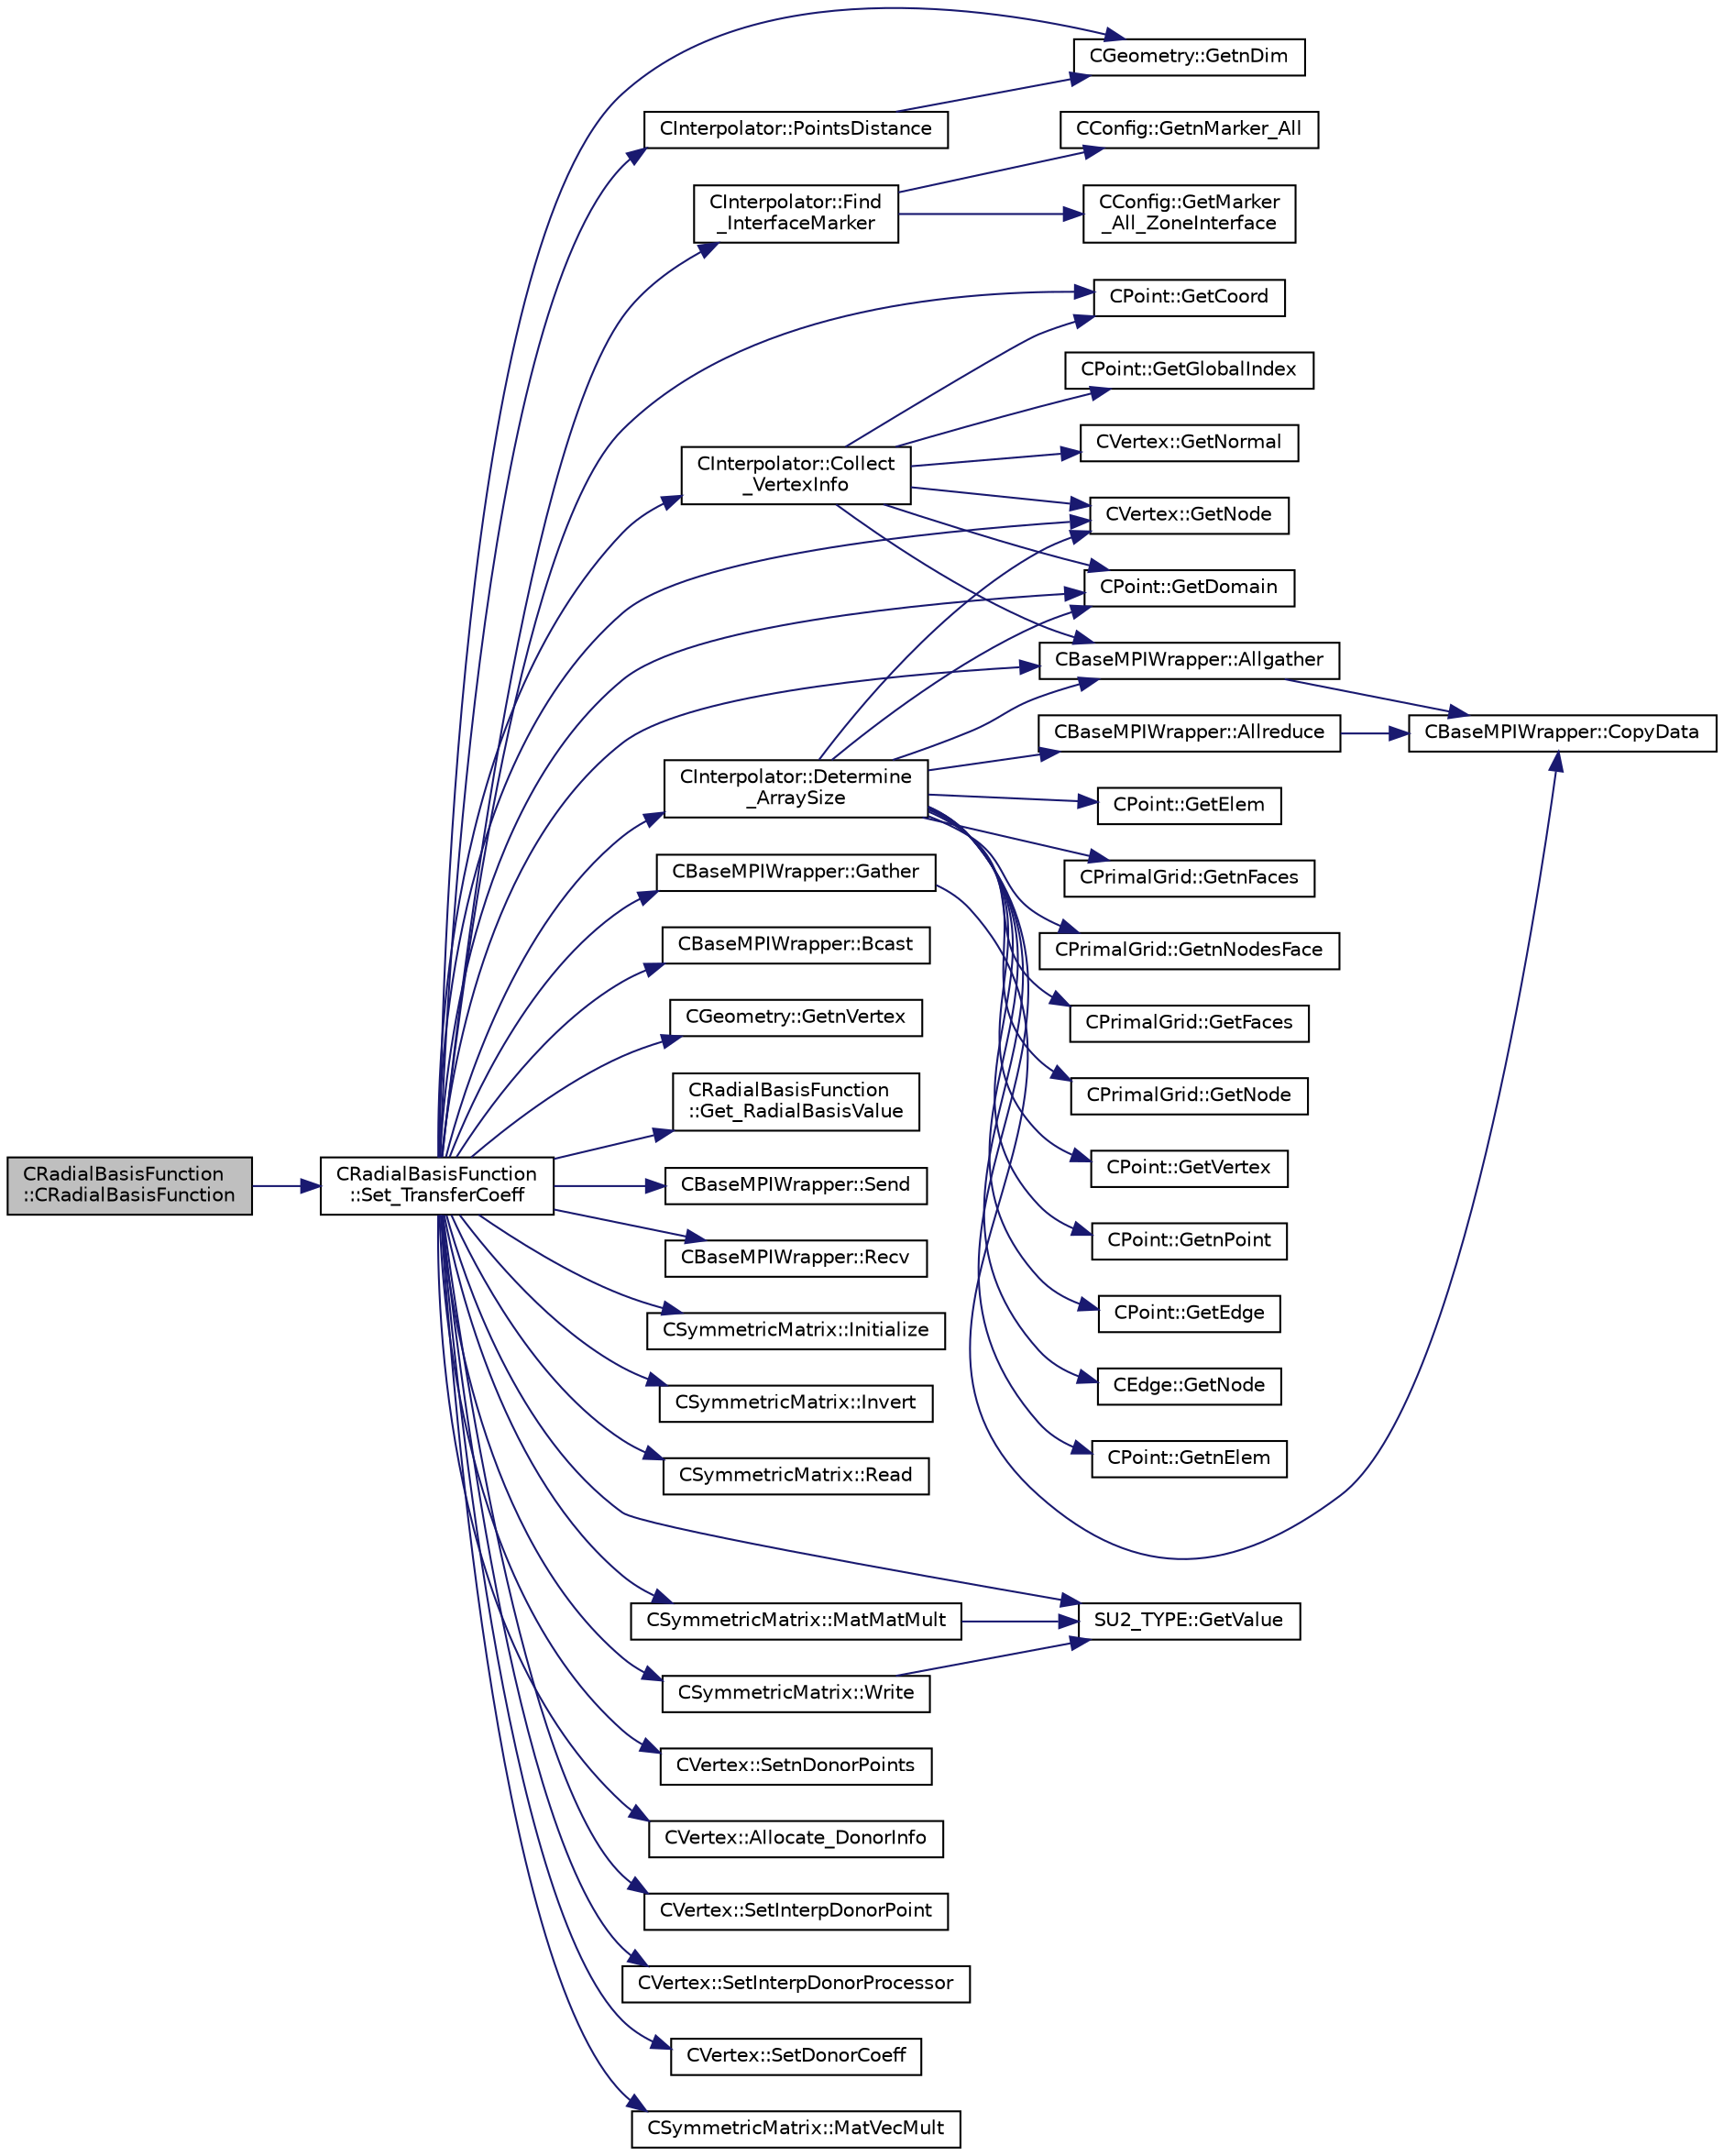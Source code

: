 digraph "CRadialBasisFunction::CRadialBasisFunction"
{
  edge [fontname="Helvetica",fontsize="10",labelfontname="Helvetica",labelfontsize="10"];
  node [fontname="Helvetica",fontsize="10",shape=record];
  rankdir="LR";
  Node2 [label="CRadialBasisFunction\l::CRadialBasisFunction",height=0.2,width=0.4,color="black", fillcolor="grey75", style="filled", fontcolor="black"];
  Node2 -> Node3 [color="midnightblue",fontsize="10",style="solid",fontname="Helvetica"];
  Node3 [label="CRadialBasisFunction\l::Set_TransferCoeff",height=0.2,width=0.4,color="black", fillcolor="white", style="filled",URL="$class_c_radial_basis_function.html#a913cab8d07b872d2b545fd1b8c0c91d3",tooltip="Set up transfer matrix defining relation between two meshes. "];
  Node3 -> Node4 [color="midnightblue",fontsize="10",style="solid",fontname="Helvetica"];
  Node4 [label="CGeometry::GetnDim",height=0.2,width=0.4,color="black", fillcolor="white", style="filled",URL="$class_c_geometry.html#a2af01006c0c4f74ba089582f1a3587fe",tooltip="Get number of coordinates. "];
  Node3 -> Node5 [color="midnightblue",fontsize="10",style="solid",fontname="Helvetica"];
  Node5 [label="CInterpolator::Find\l_InterfaceMarker",height=0.2,width=0.4,color="black", fillcolor="white", style="filled",URL="$class_c_interpolator.html#a34916a96991dfe596a4ad13b40e7333e",tooltip="Find the index of the interface marker shared by that zone. "];
  Node5 -> Node6 [color="midnightblue",fontsize="10",style="solid",fontname="Helvetica"];
  Node6 [label="CConfig::GetnMarker_All",height=0.2,width=0.4,color="black", fillcolor="white", style="filled",URL="$class_c_config.html#a300c4884edfc0c2acf395036439004f4",tooltip="Get the total number of boundary markers including send/receive domains. "];
  Node5 -> Node7 [color="midnightblue",fontsize="10",style="solid",fontname="Helvetica"];
  Node7 [label="CConfig::GetMarker\l_All_ZoneInterface",height=0.2,width=0.4,color="black", fillcolor="white", style="filled",URL="$class_c_config.html#ad7e1b2f0ee9749cc62c5394ae761ae0e",tooltip="Get the FSI interface information for a marker val_marker. "];
  Node3 -> Node8 [color="midnightblue",fontsize="10",style="solid",fontname="Helvetica"];
  Node8 [label="CBaseMPIWrapper::Gather",height=0.2,width=0.4,color="black", fillcolor="white", style="filled",URL="$class_c_base_m_p_i_wrapper.html#a39e59958c13f7fefc74062ba2ff149f1"];
  Node8 -> Node9 [color="midnightblue",fontsize="10",style="solid",fontname="Helvetica"];
  Node9 [label="CBaseMPIWrapper::CopyData",height=0.2,width=0.4,color="black", fillcolor="white", style="filled",URL="$class_c_base_m_p_i_wrapper.html#a4725cc1dd65b161b483e812a538a5e36"];
  Node3 -> Node10 [color="midnightblue",fontsize="10",style="solid",fontname="Helvetica"];
  Node10 [label="CBaseMPIWrapper::Bcast",height=0.2,width=0.4,color="black", fillcolor="white", style="filled",URL="$class_c_base_m_p_i_wrapper.html#ae816a2f124ea5ae95337418462514df5"];
  Node3 -> Node11 [color="midnightblue",fontsize="10",style="solid",fontname="Helvetica"];
  Node11 [label="CGeometry::GetnVertex",height=0.2,width=0.4,color="black", fillcolor="white", style="filled",URL="$class_c_geometry.html#a55427e474834af1941e13750b17975be",tooltip="Get number of vertices. "];
  Node3 -> Node12 [color="midnightblue",fontsize="10",style="solid",fontname="Helvetica"];
  Node12 [label="CInterpolator::Determine\l_ArraySize",height=0.2,width=0.4,color="black", fillcolor="white", style="filled",URL="$class_c_interpolator.html#a9e320a9ed782dd9aa75afee58bfe683f",tooltip="Determine array sizes used to collect and send coordinate and global point information. "];
  Node12 -> Node13 [color="midnightblue",fontsize="10",style="solid",fontname="Helvetica"];
  Node13 [label="CVertex::GetNode",height=0.2,width=0.4,color="black", fillcolor="white", style="filled",URL="$class_c_vertex.html#a95c513bf927464157ed96b6c79779a1f",tooltip="Get the node of the vertex. "];
  Node12 -> Node14 [color="midnightblue",fontsize="10",style="solid",fontname="Helvetica"];
  Node14 [label="CPoint::GetDomain",height=0.2,width=0.4,color="black", fillcolor="white", style="filled",URL="$class_c_point.html#a1d7e22a60d4cfef356af1cba2bab3e55",tooltip="For parallel computation, its indicates if a point must be computed or not. "];
  Node12 -> Node15 [color="midnightblue",fontsize="10",style="solid",fontname="Helvetica"];
  Node15 [label="CPoint::GetnElem",height=0.2,width=0.4,color="black", fillcolor="white", style="filled",URL="$class_c_point.html#afa5b9cd1e067604590a26810894c83b5",tooltip="Get the number of elements that compose the control volume. "];
  Node12 -> Node16 [color="midnightblue",fontsize="10",style="solid",fontname="Helvetica"];
  Node16 [label="CPoint::GetElem",height=0.2,width=0.4,color="black", fillcolor="white", style="filled",URL="$class_c_point.html#aa9a94baeda58329c09e99425e3d88811",tooltip="Get all the elements that compose the control volume. "];
  Node12 -> Node17 [color="midnightblue",fontsize="10",style="solid",fontname="Helvetica"];
  Node17 [label="CPrimalGrid::GetnFaces",height=0.2,width=0.4,color="black", fillcolor="white", style="filled",URL="$class_c_primal_grid.html#a0ed05bb848693e3975e12943d8612029",tooltip="A pure virtual member. "];
  Node12 -> Node18 [color="midnightblue",fontsize="10",style="solid",fontname="Helvetica"];
  Node18 [label="CPrimalGrid::GetnNodesFace",height=0.2,width=0.4,color="black", fillcolor="white", style="filled",URL="$class_c_primal_grid.html#a950426deace995a7a0dfec7b63383d94",tooltip="A pure virtual member. "];
  Node12 -> Node19 [color="midnightblue",fontsize="10",style="solid",fontname="Helvetica"];
  Node19 [label="CPrimalGrid::GetFaces",height=0.2,width=0.4,color="black", fillcolor="white", style="filled",URL="$class_c_primal_grid.html#ad76a784e0e159c2d0c2d004a91731979",tooltip="A pure virtual member. "];
  Node12 -> Node20 [color="midnightblue",fontsize="10",style="solid",fontname="Helvetica"];
  Node20 [label="CPrimalGrid::GetNode",height=0.2,width=0.4,color="black", fillcolor="white", style="filled",URL="$class_c_primal_grid.html#a4fc7b6b6ac5025325c7e68fb56fbeef8",tooltip="A pure virtual member. "];
  Node12 -> Node21 [color="midnightblue",fontsize="10",style="solid",fontname="Helvetica"];
  Node21 [label="CPoint::GetVertex",height=0.2,width=0.4,color="black", fillcolor="white", style="filled",URL="$class_c_point.html#aceac27af50af6500a034b86b329532a0",tooltip="Get the vertex that compose the control volume for a marker. "];
  Node12 -> Node22 [color="midnightblue",fontsize="10",style="solid",fontname="Helvetica"];
  Node22 [label="CPoint::GetnPoint",height=0.2,width=0.4,color="black", fillcolor="white", style="filled",URL="$class_c_point.html#adbb78f3c01711ed0349897f845e3f2d8",tooltip="Get the number of points that compose the control volume. "];
  Node12 -> Node23 [color="midnightblue",fontsize="10",style="solid",fontname="Helvetica"];
  Node23 [label="CPoint::GetEdge",height=0.2,width=0.4,color="black", fillcolor="white", style="filled",URL="$class_c_point.html#ab38e63c5f4c18c6353ce10d55b94f4e2",tooltip="Get all the edges that compose the control volume. "];
  Node12 -> Node24 [color="midnightblue",fontsize="10",style="solid",fontname="Helvetica"];
  Node24 [label="CEdge::GetNode",height=0.2,width=0.4,color="black", fillcolor="white", style="filled",URL="$class_c_edge.html#aee33b61d646e3fe59a4e23284ab1bf33",tooltip="Get the nodes of the edge. "];
  Node12 -> Node25 [color="midnightblue",fontsize="10",style="solid",fontname="Helvetica"];
  Node25 [label="CBaseMPIWrapper::Allreduce",height=0.2,width=0.4,color="black", fillcolor="white", style="filled",URL="$class_c_base_m_p_i_wrapper.html#a637b6fd917a8ca91ce748ba88e0d66b6"];
  Node25 -> Node9 [color="midnightblue",fontsize="10",style="solid",fontname="Helvetica"];
  Node12 -> Node26 [color="midnightblue",fontsize="10",style="solid",fontname="Helvetica"];
  Node26 [label="CBaseMPIWrapper::Allgather",height=0.2,width=0.4,color="black", fillcolor="white", style="filled",URL="$class_c_base_m_p_i_wrapper.html#a55195abbb7206e08a4933fa53cd41923"];
  Node26 -> Node9 [color="midnightblue",fontsize="10",style="solid",fontname="Helvetica"];
  Node3 -> Node27 [color="midnightblue",fontsize="10",style="solid",fontname="Helvetica"];
  Node27 [label="CInterpolator::Collect\l_VertexInfo",height=0.2,width=0.4,color="black", fillcolor="white", style="filled",URL="$class_c_interpolator.html#aea61d1faa52e28ce4c3174a14a3704eb",tooltip="Collect and communicate vertex info: coord, global point, and if faces=true the normal vector..."];
  Node27 -> Node13 [color="midnightblue",fontsize="10",style="solid",fontname="Helvetica"];
  Node27 -> Node14 [color="midnightblue",fontsize="10",style="solid",fontname="Helvetica"];
  Node27 -> Node28 [color="midnightblue",fontsize="10",style="solid",fontname="Helvetica"];
  Node28 [label="CPoint::GetGlobalIndex",height=0.2,width=0.4,color="black", fillcolor="white", style="filled",URL="$class_c_point.html#ab546170a5a03ef210a75fc5531910050",tooltip="Get the global index in a parallel computation. "];
  Node27 -> Node29 [color="midnightblue",fontsize="10",style="solid",fontname="Helvetica"];
  Node29 [label="CPoint::GetCoord",height=0.2,width=0.4,color="black", fillcolor="white", style="filled",URL="$class_c_point.html#a95fe081d22e96e190cb3edcbf0d6525f",tooltip="Get the coordinates dor the control volume. "];
  Node27 -> Node30 [color="midnightblue",fontsize="10",style="solid",fontname="Helvetica"];
  Node30 [label="CVertex::GetNormal",height=0.2,width=0.4,color="black", fillcolor="white", style="filled",URL="$class_c_vertex.html#a0d289163c6f3384822fcb9ae86fc1c39",tooltip="Copy the the normal vector of a face. "];
  Node27 -> Node26 [color="midnightblue",fontsize="10",style="solid",fontname="Helvetica"];
  Node3 -> Node26 [color="midnightblue",fontsize="10",style="solid",fontname="Helvetica"];
  Node3 -> Node31 [color="midnightblue",fontsize="10",style="solid",fontname="Helvetica"];
  Node31 [label="CRadialBasisFunction\l::Get_RadialBasisValue",height=0.2,width=0.4,color="black", fillcolor="white", style="filled",URL="$class_c_radial_basis_function.html#a0970d9b3bc7e51486fd3ba9bedf4a933",tooltip="Compute the value of a radial basis function, this is static so it can be re-used. "];
  Node3 -> Node32 [color="midnightblue",fontsize="10",style="solid",fontname="Helvetica"];
  Node32 [label="CInterpolator::PointsDistance",height=0.2,width=0.4,color="black", fillcolor="white", style="filled",URL="$class_c_interpolator.html#a15a536f1d2f5b304828c28114d75d1f4",tooltip="compute distance between 2 points "];
  Node32 -> Node4 [color="midnightblue",fontsize="10",style="solid",fontname="Helvetica"];
  Node3 -> Node33 [color="midnightblue",fontsize="10",style="solid",fontname="Helvetica"];
  Node33 [label="CBaseMPIWrapper::Send",height=0.2,width=0.4,color="black", fillcolor="white", style="filled",URL="$class_c_base_m_p_i_wrapper.html#a69f265853f7b081427a7a9d3d8151fbd"];
  Node3 -> Node34 [color="midnightblue",fontsize="10",style="solid",fontname="Helvetica"];
  Node34 [label="CBaseMPIWrapper::Recv",height=0.2,width=0.4,color="black", fillcolor="white", style="filled",URL="$class_c_base_m_p_i_wrapper.html#a2a0cf206352327fc745b3848b8c6d130"];
  Node3 -> Node35 [color="midnightblue",fontsize="10",style="solid",fontname="Helvetica"];
  Node35 [label="CSymmetricMatrix::Initialize",height=0.2,width=0.4,color="black", fillcolor="white", style="filled",URL="$class_c_symmetric_matrix.html#a9c05ba335e0344f933cb52562423ce62"];
  Node3 -> Node36 [color="midnightblue",fontsize="10",style="solid",fontname="Helvetica"];
  Node36 [label="CSymmetricMatrix::Invert",height=0.2,width=0.4,color="black", fillcolor="white", style="filled",URL="$class_c_symmetric_matrix.html#a3b44189cd5a3cbc5af35812ab30473a5"];
  Node3 -> Node37 [color="midnightblue",fontsize="10",style="solid",fontname="Helvetica"];
  Node37 [label="CSymmetricMatrix::Read",height=0.2,width=0.4,color="black", fillcolor="white", style="filled",URL="$class_c_symmetric_matrix.html#ae25c2e224c98e7de99e70eb0329fc4cd"];
  Node3 -> Node38 [color="midnightblue",fontsize="10",style="solid",fontname="Helvetica"];
  Node38 [label="CSymmetricMatrix::MatMatMult",height=0.2,width=0.4,color="black", fillcolor="white", style="filled",URL="$class_c_symmetric_matrix.html#ac373a6c540b45042d9f8f3f961b6b572"];
  Node38 -> Node39 [color="midnightblue",fontsize="10",style="solid",fontname="Helvetica"];
  Node39 [label="SU2_TYPE::GetValue",height=0.2,width=0.4,color="black", fillcolor="white", style="filled",URL="$namespace_s_u2___t_y_p_e.html#a0ed43473f5a450ce028d088427bf10cb",tooltip="Get the (primitive) value of the datatype (needs to be implemented for each new type). "];
  Node3 -> Node13 [color="midnightblue",fontsize="10",style="solid",fontname="Helvetica"];
  Node3 -> Node14 [color="midnightblue",fontsize="10",style="solid",fontname="Helvetica"];
  Node3 -> Node29 [color="midnightblue",fontsize="10",style="solid",fontname="Helvetica"];
  Node3 -> Node40 [color="midnightblue",fontsize="10",style="solid",fontname="Helvetica"];
  Node40 [label="CVertex::SetnDonorPoints",height=0.2,width=0.4,color="black", fillcolor="white", style="filled",URL="$class_c_vertex.html#a44d33cf4328e7536b9e369aa316f22e1",tooltip="Set the value of nDonor_Points. "];
  Node3 -> Node41 [color="midnightblue",fontsize="10",style="solid",fontname="Helvetica"];
  Node41 [label="CVertex::Allocate_DonorInfo",height=0.2,width=0.4,color="black", fillcolor="white", style="filled",URL="$class_c_vertex.html#a7f3097457b1ed06f44ffbdef83e0ac95",tooltip="Allocate memory based on how many donor points need to be stored. Uses nDonor_Points. "];
  Node3 -> Node42 [color="midnightblue",fontsize="10",style="solid",fontname="Helvetica"];
  Node42 [label="CVertex::SetInterpDonorPoint",height=0.2,width=0.4,color="black", fillcolor="white", style="filled",URL="$class_c_vertex.html#a0153fb00aef6d2a84547c12b31b7e721",tooltip="Set the donor point of a vertex for interpolation across zones. "];
  Node3 -> Node43 [color="midnightblue",fontsize="10",style="solid",fontname="Helvetica"];
  Node43 [label="CVertex::SetInterpDonorProcessor",height=0.2,width=0.4,color="black", fillcolor="white", style="filled",URL="$class_c_vertex.html#a555c1fa2e815fdd77b7eec521d6d9aa9",tooltip="Set the donor point of a vertex for interpolation across zones. "];
  Node3 -> Node44 [color="midnightblue",fontsize="10",style="solid",fontname="Helvetica"];
  Node44 [label="CVertex::SetDonorCoeff",height=0.2,width=0.4,color="black", fillcolor="white", style="filled",URL="$class_c_vertex.html#a29156fe2ff5bac10769432ad808c9e41",tooltip="Set the coefficient value of a donor point. "];
  Node3 -> Node39 [color="midnightblue",fontsize="10",style="solid",fontname="Helvetica"];
  Node3 -> Node45 [color="midnightblue",fontsize="10",style="solid",fontname="Helvetica"];
  Node45 [label="CSymmetricMatrix::Write",height=0.2,width=0.4,color="black", fillcolor="white", style="filled",URL="$class_c_symmetric_matrix.html#ac9bee0d071b27ffcf0b63cc619b19897"];
  Node45 -> Node39 [color="midnightblue",fontsize="10",style="solid",fontname="Helvetica"];
  Node3 -> Node46 [color="midnightblue",fontsize="10",style="solid",fontname="Helvetica"];
  Node46 [label="CSymmetricMatrix::MatVecMult",height=0.2,width=0.4,color="black", fillcolor="white", style="filled",URL="$class_c_symmetric_matrix.html#a3d1bc9bcedd46581806b499e60cc1b46"];
}
